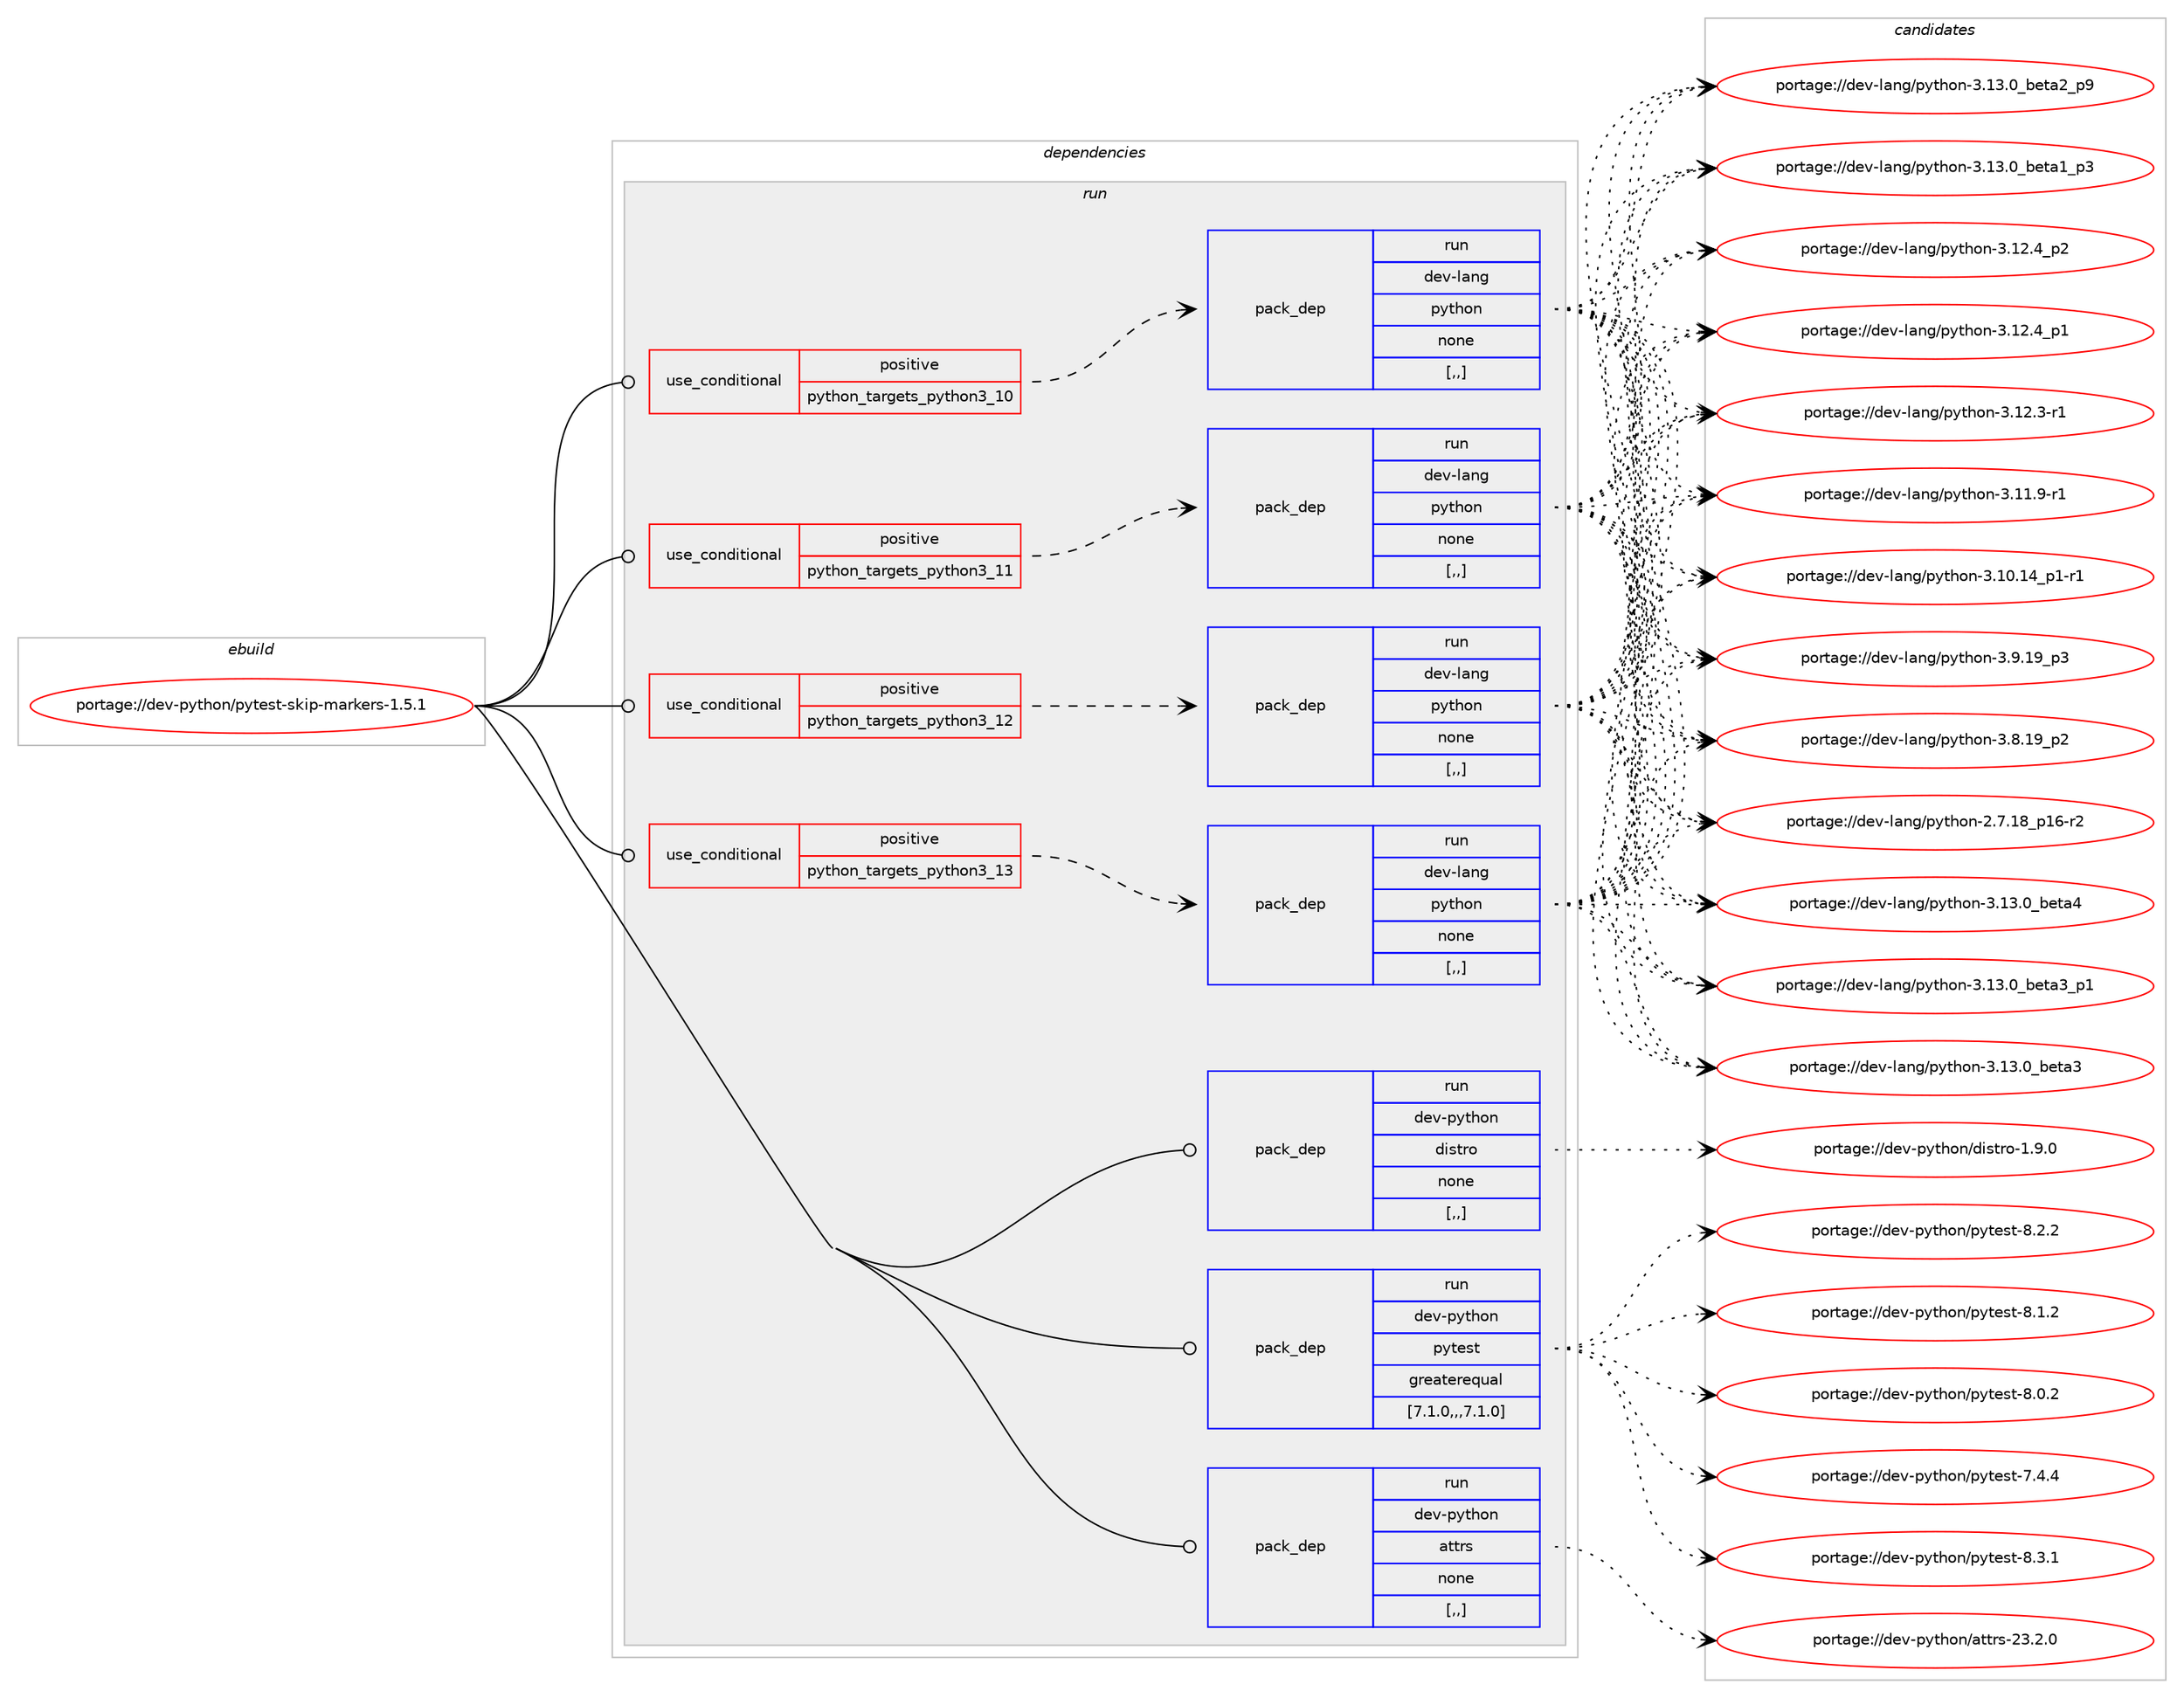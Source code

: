 digraph prolog {

# *************
# Graph options
# *************

newrank=true;
concentrate=true;
compound=true;
graph [rankdir=LR,fontname=Helvetica,fontsize=10,ranksep=1.5];#, ranksep=2.5, nodesep=0.2];
edge  [arrowhead=vee];
node  [fontname=Helvetica,fontsize=10];

# **********
# The ebuild
# **********

subgraph cluster_leftcol {
color=gray;
label=<<i>ebuild</i>>;
id [label="portage://dev-python/pytest-skip-markers-1.5.1", color=red, width=4, href="../dev-python/pytest-skip-markers-1.5.1.svg"];
}

# ****************
# The dependencies
# ****************

subgraph cluster_midcol {
color=gray;
label=<<i>dependencies</i>>;
subgraph cluster_compile {
fillcolor="#eeeeee";
style=filled;
label=<<i>compile</i>>;
}
subgraph cluster_compileandrun {
fillcolor="#eeeeee";
style=filled;
label=<<i>compile and run</i>>;
}
subgraph cluster_run {
fillcolor="#eeeeee";
style=filled;
label=<<i>run</i>>;
subgraph cond38404 {
dependency160384 [label=<<TABLE BORDER="0" CELLBORDER="1" CELLSPACING="0" CELLPADDING="4"><TR><TD ROWSPAN="3" CELLPADDING="10">use_conditional</TD></TR><TR><TD>positive</TD></TR><TR><TD>python_targets_python3_10</TD></TR></TABLE>>, shape=none, color=red];
subgraph pack120707 {
dependency160385 [label=<<TABLE BORDER="0" CELLBORDER="1" CELLSPACING="0" CELLPADDING="4" WIDTH="220"><TR><TD ROWSPAN="6" CELLPADDING="30">pack_dep</TD></TR><TR><TD WIDTH="110">run</TD></TR><TR><TD>dev-lang</TD></TR><TR><TD>python</TD></TR><TR><TD>none</TD></TR><TR><TD>[,,]</TD></TR></TABLE>>, shape=none, color=blue];
}
dependency160384:e -> dependency160385:w [weight=20,style="dashed",arrowhead="vee"];
}
id:e -> dependency160384:w [weight=20,style="solid",arrowhead="odot"];
subgraph cond38405 {
dependency160386 [label=<<TABLE BORDER="0" CELLBORDER="1" CELLSPACING="0" CELLPADDING="4"><TR><TD ROWSPAN="3" CELLPADDING="10">use_conditional</TD></TR><TR><TD>positive</TD></TR><TR><TD>python_targets_python3_11</TD></TR></TABLE>>, shape=none, color=red];
subgraph pack120708 {
dependency160387 [label=<<TABLE BORDER="0" CELLBORDER="1" CELLSPACING="0" CELLPADDING="4" WIDTH="220"><TR><TD ROWSPAN="6" CELLPADDING="30">pack_dep</TD></TR><TR><TD WIDTH="110">run</TD></TR><TR><TD>dev-lang</TD></TR><TR><TD>python</TD></TR><TR><TD>none</TD></TR><TR><TD>[,,]</TD></TR></TABLE>>, shape=none, color=blue];
}
dependency160386:e -> dependency160387:w [weight=20,style="dashed",arrowhead="vee"];
}
id:e -> dependency160386:w [weight=20,style="solid",arrowhead="odot"];
subgraph cond38406 {
dependency160388 [label=<<TABLE BORDER="0" CELLBORDER="1" CELLSPACING="0" CELLPADDING="4"><TR><TD ROWSPAN="3" CELLPADDING="10">use_conditional</TD></TR><TR><TD>positive</TD></TR><TR><TD>python_targets_python3_12</TD></TR></TABLE>>, shape=none, color=red];
subgraph pack120709 {
dependency160389 [label=<<TABLE BORDER="0" CELLBORDER="1" CELLSPACING="0" CELLPADDING="4" WIDTH="220"><TR><TD ROWSPAN="6" CELLPADDING="30">pack_dep</TD></TR><TR><TD WIDTH="110">run</TD></TR><TR><TD>dev-lang</TD></TR><TR><TD>python</TD></TR><TR><TD>none</TD></TR><TR><TD>[,,]</TD></TR></TABLE>>, shape=none, color=blue];
}
dependency160388:e -> dependency160389:w [weight=20,style="dashed",arrowhead="vee"];
}
id:e -> dependency160388:w [weight=20,style="solid",arrowhead="odot"];
subgraph cond38407 {
dependency160390 [label=<<TABLE BORDER="0" CELLBORDER="1" CELLSPACING="0" CELLPADDING="4"><TR><TD ROWSPAN="3" CELLPADDING="10">use_conditional</TD></TR><TR><TD>positive</TD></TR><TR><TD>python_targets_python3_13</TD></TR></TABLE>>, shape=none, color=red];
subgraph pack120710 {
dependency160391 [label=<<TABLE BORDER="0" CELLBORDER="1" CELLSPACING="0" CELLPADDING="4" WIDTH="220"><TR><TD ROWSPAN="6" CELLPADDING="30">pack_dep</TD></TR><TR><TD WIDTH="110">run</TD></TR><TR><TD>dev-lang</TD></TR><TR><TD>python</TD></TR><TR><TD>none</TD></TR><TR><TD>[,,]</TD></TR></TABLE>>, shape=none, color=blue];
}
dependency160390:e -> dependency160391:w [weight=20,style="dashed",arrowhead="vee"];
}
id:e -> dependency160390:w [weight=20,style="solid",arrowhead="odot"];
subgraph pack120711 {
dependency160392 [label=<<TABLE BORDER="0" CELLBORDER="1" CELLSPACING="0" CELLPADDING="4" WIDTH="220"><TR><TD ROWSPAN="6" CELLPADDING="30">pack_dep</TD></TR><TR><TD WIDTH="110">run</TD></TR><TR><TD>dev-python</TD></TR><TR><TD>attrs</TD></TR><TR><TD>none</TD></TR><TR><TD>[,,]</TD></TR></TABLE>>, shape=none, color=blue];
}
id:e -> dependency160392:w [weight=20,style="solid",arrowhead="odot"];
subgraph pack120712 {
dependency160393 [label=<<TABLE BORDER="0" CELLBORDER="1" CELLSPACING="0" CELLPADDING="4" WIDTH="220"><TR><TD ROWSPAN="6" CELLPADDING="30">pack_dep</TD></TR><TR><TD WIDTH="110">run</TD></TR><TR><TD>dev-python</TD></TR><TR><TD>distro</TD></TR><TR><TD>none</TD></TR><TR><TD>[,,]</TD></TR></TABLE>>, shape=none, color=blue];
}
id:e -> dependency160393:w [weight=20,style="solid",arrowhead="odot"];
subgraph pack120713 {
dependency160394 [label=<<TABLE BORDER="0" CELLBORDER="1" CELLSPACING="0" CELLPADDING="4" WIDTH="220"><TR><TD ROWSPAN="6" CELLPADDING="30">pack_dep</TD></TR><TR><TD WIDTH="110">run</TD></TR><TR><TD>dev-python</TD></TR><TR><TD>pytest</TD></TR><TR><TD>greaterequal</TD></TR><TR><TD>[7.1.0,,,7.1.0]</TD></TR></TABLE>>, shape=none, color=blue];
}
id:e -> dependency160394:w [weight=20,style="solid",arrowhead="odot"];
}
}

# **************
# The candidates
# **************

subgraph cluster_choices {
rank=same;
color=gray;
label=<<i>candidates</i>>;

subgraph choice120707 {
color=black;
nodesep=1;
choice1001011184510897110103471121211161041111104551464951464895981011169752 [label="portage://dev-lang/python-3.13.0_beta4", color=red, width=4,href="../dev-lang/python-3.13.0_beta4.svg"];
choice10010111845108971101034711212111610411111045514649514648959810111697519511249 [label="portage://dev-lang/python-3.13.0_beta3_p1", color=red, width=4,href="../dev-lang/python-3.13.0_beta3_p1.svg"];
choice1001011184510897110103471121211161041111104551464951464895981011169751 [label="portage://dev-lang/python-3.13.0_beta3", color=red, width=4,href="../dev-lang/python-3.13.0_beta3.svg"];
choice10010111845108971101034711212111610411111045514649514648959810111697509511257 [label="portage://dev-lang/python-3.13.0_beta2_p9", color=red, width=4,href="../dev-lang/python-3.13.0_beta2_p9.svg"];
choice10010111845108971101034711212111610411111045514649514648959810111697499511251 [label="portage://dev-lang/python-3.13.0_beta1_p3", color=red, width=4,href="../dev-lang/python-3.13.0_beta1_p3.svg"];
choice100101118451089711010347112121116104111110455146495046529511250 [label="portage://dev-lang/python-3.12.4_p2", color=red, width=4,href="../dev-lang/python-3.12.4_p2.svg"];
choice100101118451089711010347112121116104111110455146495046529511249 [label="portage://dev-lang/python-3.12.4_p1", color=red, width=4,href="../dev-lang/python-3.12.4_p1.svg"];
choice100101118451089711010347112121116104111110455146495046514511449 [label="portage://dev-lang/python-3.12.3-r1", color=red, width=4,href="../dev-lang/python-3.12.3-r1.svg"];
choice100101118451089711010347112121116104111110455146494946574511449 [label="portage://dev-lang/python-3.11.9-r1", color=red, width=4,href="../dev-lang/python-3.11.9-r1.svg"];
choice100101118451089711010347112121116104111110455146494846495295112494511449 [label="portage://dev-lang/python-3.10.14_p1-r1", color=red, width=4,href="../dev-lang/python-3.10.14_p1-r1.svg"];
choice100101118451089711010347112121116104111110455146574649579511251 [label="portage://dev-lang/python-3.9.19_p3", color=red, width=4,href="../dev-lang/python-3.9.19_p3.svg"];
choice100101118451089711010347112121116104111110455146564649579511250 [label="portage://dev-lang/python-3.8.19_p2", color=red, width=4,href="../dev-lang/python-3.8.19_p2.svg"];
choice100101118451089711010347112121116104111110455046554649569511249544511450 [label="portage://dev-lang/python-2.7.18_p16-r2", color=red, width=4,href="../dev-lang/python-2.7.18_p16-r2.svg"];
dependency160385:e -> choice1001011184510897110103471121211161041111104551464951464895981011169752:w [style=dotted,weight="100"];
dependency160385:e -> choice10010111845108971101034711212111610411111045514649514648959810111697519511249:w [style=dotted,weight="100"];
dependency160385:e -> choice1001011184510897110103471121211161041111104551464951464895981011169751:w [style=dotted,weight="100"];
dependency160385:e -> choice10010111845108971101034711212111610411111045514649514648959810111697509511257:w [style=dotted,weight="100"];
dependency160385:e -> choice10010111845108971101034711212111610411111045514649514648959810111697499511251:w [style=dotted,weight="100"];
dependency160385:e -> choice100101118451089711010347112121116104111110455146495046529511250:w [style=dotted,weight="100"];
dependency160385:e -> choice100101118451089711010347112121116104111110455146495046529511249:w [style=dotted,weight="100"];
dependency160385:e -> choice100101118451089711010347112121116104111110455146495046514511449:w [style=dotted,weight="100"];
dependency160385:e -> choice100101118451089711010347112121116104111110455146494946574511449:w [style=dotted,weight="100"];
dependency160385:e -> choice100101118451089711010347112121116104111110455146494846495295112494511449:w [style=dotted,weight="100"];
dependency160385:e -> choice100101118451089711010347112121116104111110455146574649579511251:w [style=dotted,weight="100"];
dependency160385:e -> choice100101118451089711010347112121116104111110455146564649579511250:w [style=dotted,weight="100"];
dependency160385:e -> choice100101118451089711010347112121116104111110455046554649569511249544511450:w [style=dotted,weight="100"];
}
subgraph choice120708 {
color=black;
nodesep=1;
choice1001011184510897110103471121211161041111104551464951464895981011169752 [label="portage://dev-lang/python-3.13.0_beta4", color=red, width=4,href="../dev-lang/python-3.13.0_beta4.svg"];
choice10010111845108971101034711212111610411111045514649514648959810111697519511249 [label="portage://dev-lang/python-3.13.0_beta3_p1", color=red, width=4,href="../dev-lang/python-3.13.0_beta3_p1.svg"];
choice1001011184510897110103471121211161041111104551464951464895981011169751 [label="portage://dev-lang/python-3.13.0_beta3", color=red, width=4,href="../dev-lang/python-3.13.0_beta3.svg"];
choice10010111845108971101034711212111610411111045514649514648959810111697509511257 [label="portage://dev-lang/python-3.13.0_beta2_p9", color=red, width=4,href="../dev-lang/python-3.13.0_beta2_p9.svg"];
choice10010111845108971101034711212111610411111045514649514648959810111697499511251 [label="portage://dev-lang/python-3.13.0_beta1_p3", color=red, width=4,href="../dev-lang/python-3.13.0_beta1_p3.svg"];
choice100101118451089711010347112121116104111110455146495046529511250 [label="portage://dev-lang/python-3.12.4_p2", color=red, width=4,href="../dev-lang/python-3.12.4_p2.svg"];
choice100101118451089711010347112121116104111110455146495046529511249 [label="portage://dev-lang/python-3.12.4_p1", color=red, width=4,href="../dev-lang/python-3.12.4_p1.svg"];
choice100101118451089711010347112121116104111110455146495046514511449 [label="portage://dev-lang/python-3.12.3-r1", color=red, width=4,href="../dev-lang/python-3.12.3-r1.svg"];
choice100101118451089711010347112121116104111110455146494946574511449 [label="portage://dev-lang/python-3.11.9-r1", color=red, width=4,href="../dev-lang/python-3.11.9-r1.svg"];
choice100101118451089711010347112121116104111110455146494846495295112494511449 [label="portage://dev-lang/python-3.10.14_p1-r1", color=red, width=4,href="../dev-lang/python-3.10.14_p1-r1.svg"];
choice100101118451089711010347112121116104111110455146574649579511251 [label="portage://dev-lang/python-3.9.19_p3", color=red, width=4,href="../dev-lang/python-3.9.19_p3.svg"];
choice100101118451089711010347112121116104111110455146564649579511250 [label="portage://dev-lang/python-3.8.19_p2", color=red, width=4,href="../dev-lang/python-3.8.19_p2.svg"];
choice100101118451089711010347112121116104111110455046554649569511249544511450 [label="portage://dev-lang/python-2.7.18_p16-r2", color=red, width=4,href="../dev-lang/python-2.7.18_p16-r2.svg"];
dependency160387:e -> choice1001011184510897110103471121211161041111104551464951464895981011169752:w [style=dotted,weight="100"];
dependency160387:e -> choice10010111845108971101034711212111610411111045514649514648959810111697519511249:w [style=dotted,weight="100"];
dependency160387:e -> choice1001011184510897110103471121211161041111104551464951464895981011169751:w [style=dotted,weight="100"];
dependency160387:e -> choice10010111845108971101034711212111610411111045514649514648959810111697509511257:w [style=dotted,weight="100"];
dependency160387:e -> choice10010111845108971101034711212111610411111045514649514648959810111697499511251:w [style=dotted,weight="100"];
dependency160387:e -> choice100101118451089711010347112121116104111110455146495046529511250:w [style=dotted,weight="100"];
dependency160387:e -> choice100101118451089711010347112121116104111110455146495046529511249:w [style=dotted,weight="100"];
dependency160387:e -> choice100101118451089711010347112121116104111110455146495046514511449:w [style=dotted,weight="100"];
dependency160387:e -> choice100101118451089711010347112121116104111110455146494946574511449:w [style=dotted,weight="100"];
dependency160387:e -> choice100101118451089711010347112121116104111110455146494846495295112494511449:w [style=dotted,weight="100"];
dependency160387:e -> choice100101118451089711010347112121116104111110455146574649579511251:w [style=dotted,weight="100"];
dependency160387:e -> choice100101118451089711010347112121116104111110455146564649579511250:w [style=dotted,weight="100"];
dependency160387:e -> choice100101118451089711010347112121116104111110455046554649569511249544511450:w [style=dotted,weight="100"];
}
subgraph choice120709 {
color=black;
nodesep=1;
choice1001011184510897110103471121211161041111104551464951464895981011169752 [label="portage://dev-lang/python-3.13.0_beta4", color=red, width=4,href="../dev-lang/python-3.13.0_beta4.svg"];
choice10010111845108971101034711212111610411111045514649514648959810111697519511249 [label="portage://dev-lang/python-3.13.0_beta3_p1", color=red, width=4,href="../dev-lang/python-3.13.0_beta3_p1.svg"];
choice1001011184510897110103471121211161041111104551464951464895981011169751 [label="portage://dev-lang/python-3.13.0_beta3", color=red, width=4,href="../dev-lang/python-3.13.0_beta3.svg"];
choice10010111845108971101034711212111610411111045514649514648959810111697509511257 [label="portage://dev-lang/python-3.13.0_beta2_p9", color=red, width=4,href="../dev-lang/python-3.13.0_beta2_p9.svg"];
choice10010111845108971101034711212111610411111045514649514648959810111697499511251 [label="portage://dev-lang/python-3.13.0_beta1_p3", color=red, width=4,href="../dev-lang/python-3.13.0_beta1_p3.svg"];
choice100101118451089711010347112121116104111110455146495046529511250 [label="portage://dev-lang/python-3.12.4_p2", color=red, width=4,href="../dev-lang/python-3.12.4_p2.svg"];
choice100101118451089711010347112121116104111110455146495046529511249 [label="portage://dev-lang/python-3.12.4_p1", color=red, width=4,href="../dev-lang/python-3.12.4_p1.svg"];
choice100101118451089711010347112121116104111110455146495046514511449 [label="portage://dev-lang/python-3.12.3-r1", color=red, width=4,href="../dev-lang/python-3.12.3-r1.svg"];
choice100101118451089711010347112121116104111110455146494946574511449 [label="portage://dev-lang/python-3.11.9-r1", color=red, width=4,href="../dev-lang/python-3.11.9-r1.svg"];
choice100101118451089711010347112121116104111110455146494846495295112494511449 [label="portage://dev-lang/python-3.10.14_p1-r1", color=red, width=4,href="../dev-lang/python-3.10.14_p1-r1.svg"];
choice100101118451089711010347112121116104111110455146574649579511251 [label="portage://dev-lang/python-3.9.19_p3", color=red, width=4,href="../dev-lang/python-3.9.19_p3.svg"];
choice100101118451089711010347112121116104111110455146564649579511250 [label="portage://dev-lang/python-3.8.19_p2", color=red, width=4,href="../dev-lang/python-3.8.19_p2.svg"];
choice100101118451089711010347112121116104111110455046554649569511249544511450 [label="portage://dev-lang/python-2.7.18_p16-r2", color=red, width=4,href="../dev-lang/python-2.7.18_p16-r2.svg"];
dependency160389:e -> choice1001011184510897110103471121211161041111104551464951464895981011169752:w [style=dotted,weight="100"];
dependency160389:e -> choice10010111845108971101034711212111610411111045514649514648959810111697519511249:w [style=dotted,weight="100"];
dependency160389:e -> choice1001011184510897110103471121211161041111104551464951464895981011169751:w [style=dotted,weight="100"];
dependency160389:e -> choice10010111845108971101034711212111610411111045514649514648959810111697509511257:w [style=dotted,weight="100"];
dependency160389:e -> choice10010111845108971101034711212111610411111045514649514648959810111697499511251:w [style=dotted,weight="100"];
dependency160389:e -> choice100101118451089711010347112121116104111110455146495046529511250:w [style=dotted,weight="100"];
dependency160389:e -> choice100101118451089711010347112121116104111110455146495046529511249:w [style=dotted,weight="100"];
dependency160389:e -> choice100101118451089711010347112121116104111110455146495046514511449:w [style=dotted,weight="100"];
dependency160389:e -> choice100101118451089711010347112121116104111110455146494946574511449:w [style=dotted,weight="100"];
dependency160389:e -> choice100101118451089711010347112121116104111110455146494846495295112494511449:w [style=dotted,weight="100"];
dependency160389:e -> choice100101118451089711010347112121116104111110455146574649579511251:w [style=dotted,weight="100"];
dependency160389:e -> choice100101118451089711010347112121116104111110455146564649579511250:w [style=dotted,weight="100"];
dependency160389:e -> choice100101118451089711010347112121116104111110455046554649569511249544511450:w [style=dotted,weight="100"];
}
subgraph choice120710 {
color=black;
nodesep=1;
choice1001011184510897110103471121211161041111104551464951464895981011169752 [label="portage://dev-lang/python-3.13.0_beta4", color=red, width=4,href="../dev-lang/python-3.13.0_beta4.svg"];
choice10010111845108971101034711212111610411111045514649514648959810111697519511249 [label="portage://dev-lang/python-3.13.0_beta3_p1", color=red, width=4,href="../dev-lang/python-3.13.0_beta3_p1.svg"];
choice1001011184510897110103471121211161041111104551464951464895981011169751 [label="portage://dev-lang/python-3.13.0_beta3", color=red, width=4,href="../dev-lang/python-3.13.0_beta3.svg"];
choice10010111845108971101034711212111610411111045514649514648959810111697509511257 [label="portage://dev-lang/python-3.13.0_beta2_p9", color=red, width=4,href="../dev-lang/python-3.13.0_beta2_p9.svg"];
choice10010111845108971101034711212111610411111045514649514648959810111697499511251 [label="portage://dev-lang/python-3.13.0_beta1_p3", color=red, width=4,href="../dev-lang/python-3.13.0_beta1_p3.svg"];
choice100101118451089711010347112121116104111110455146495046529511250 [label="portage://dev-lang/python-3.12.4_p2", color=red, width=4,href="../dev-lang/python-3.12.4_p2.svg"];
choice100101118451089711010347112121116104111110455146495046529511249 [label="portage://dev-lang/python-3.12.4_p1", color=red, width=4,href="../dev-lang/python-3.12.4_p1.svg"];
choice100101118451089711010347112121116104111110455146495046514511449 [label="portage://dev-lang/python-3.12.3-r1", color=red, width=4,href="../dev-lang/python-3.12.3-r1.svg"];
choice100101118451089711010347112121116104111110455146494946574511449 [label="portage://dev-lang/python-3.11.9-r1", color=red, width=4,href="../dev-lang/python-3.11.9-r1.svg"];
choice100101118451089711010347112121116104111110455146494846495295112494511449 [label="portage://dev-lang/python-3.10.14_p1-r1", color=red, width=4,href="../dev-lang/python-3.10.14_p1-r1.svg"];
choice100101118451089711010347112121116104111110455146574649579511251 [label="portage://dev-lang/python-3.9.19_p3", color=red, width=4,href="../dev-lang/python-3.9.19_p3.svg"];
choice100101118451089711010347112121116104111110455146564649579511250 [label="portage://dev-lang/python-3.8.19_p2", color=red, width=4,href="../dev-lang/python-3.8.19_p2.svg"];
choice100101118451089711010347112121116104111110455046554649569511249544511450 [label="portage://dev-lang/python-2.7.18_p16-r2", color=red, width=4,href="../dev-lang/python-2.7.18_p16-r2.svg"];
dependency160391:e -> choice1001011184510897110103471121211161041111104551464951464895981011169752:w [style=dotted,weight="100"];
dependency160391:e -> choice10010111845108971101034711212111610411111045514649514648959810111697519511249:w [style=dotted,weight="100"];
dependency160391:e -> choice1001011184510897110103471121211161041111104551464951464895981011169751:w [style=dotted,weight="100"];
dependency160391:e -> choice10010111845108971101034711212111610411111045514649514648959810111697509511257:w [style=dotted,weight="100"];
dependency160391:e -> choice10010111845108971101034711212111610411111045514649514648959810111697499511251:w [style=dotted,weight="100"];
dependency160391:e -> choice100101118451089711010347112121116104111110455146495046529511250:w [style=dotted,weight="100"];
dependency160391:e -> choice100101118451089711010347112121116104111110455146495046529511249:w [style=dotted,weight="100"];
dependency160391:e -> choice100101118451089711010347112121116104111110455146495046514511449:w [style=dotted,weight="100"];
dependency160391:e -> choice100101118451089711010347112121116104111110455146494946574511449:w [style=dotted,weight="100"];
dependency160391:e -> choice100101118451089711010347112121116104111110455146494846495295112494511449:w [style=dotted,weight="100"];
dependency160391:e -> choice100101118451089711010347112121116104111110455146574649579511251:w [style=dotted,weight="100"];
dependency160391:e -> choice100101118451089711010347112121116104111110455146564649579511250:w [style=dotted,weight="100"];
dependency160391:e -> choice100101118451089711010347112121116104111110455046554649569511249544511450:w [style=dotted,weight="100"];
}
subgraph choice120711 {
color=black;
nodesep=1;
choice10010111845112121116104111110479711611611411545505146504648 [label="portage://dev-python/attrs-23.2.0", color=red, width=4,href="../dev-python/attrs-23.2.0.svg"];
dependency160392:e -> choice10010111845112121116104111110479711611611411545505146504648:w [style=dotted,weight="100"];
}
subgraph choice120712 {
color=black;
nodesep=1;
choice1001011184511212111610411111047100105115116114111454946574648 [label="portage://dev-python/distro-1.9.0", color=red, width=4,href="../dev-python/distro-1.9.0.svg"];
dependency160393:e -> choice1001011184511212111610411111047100105115116114111454946574648:w [style=dotted,weight="100"];
}
subgraph choice120713 {
color=black;
nodesep=1;
choice1001011184511212111610411111047112121116101115116455646514649 [label="portage://dev-python/pytest-8.3.1", color=red, width=4,href="../dev-python/pytest-8.3.1.svg"];
choice1001011184511212111610411111047112121116101115116455646504650 [label="portage://dev-python/pytest-8.2.2", color=red, width=4,href="../dev-python/pytest-8.2.2.svg"];
choice1001011184511212111610411111047112121116101115116455646494650 [label="portage://dev-python/pytest-8.1.2", color=red, width=4,href="../dev-python/pytest-8.1.2.svg"];
choice1001011184511212111610411111047112121116101115116455646484650 [label="portage://dev-python/pytest-8.0.2", color=red, width=4,href="../dev-python/pytest-8.0.2.svg"];
choice1001011184511212111610411111047112121116101115116455546524652 [label="portage://dev-python/pytest-7.4.4", color=red, width=4,href="../dev-python/pytest-7.4.4.svg"];
dependency160394:e -> choice1001011184511212111610411111047112121116101115116455646514649:w [style=dotted,weight="100"];
dependency160394:e -> choice1001011184511212111610411111047112121116101115116455646504650:w [style=dotted,weight="100"];
dependency160394:e -> choice1001011184511212111610411111047112121116101115116455646494650:w [style=dotted,weight="100"];
dependency160394:e -> choice1001011184511212111610411111047112121116101115116455646484650:w [style=dotted,weight="100"];
dependency160394:e -> choice1001011184511212111610411111047112121116101115116455546524652:w [style=dotted,weight="100"];
}
}

}
